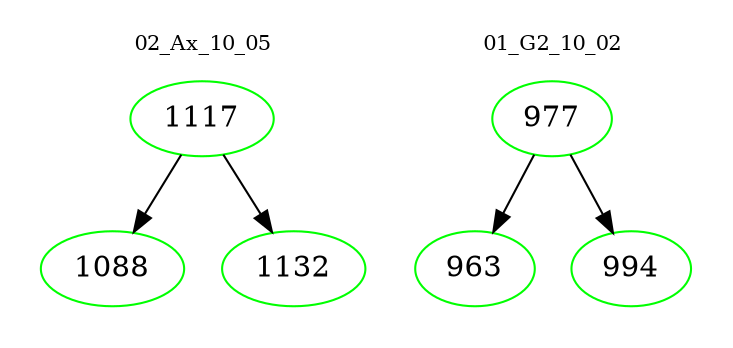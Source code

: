 digraph{
subgraph cluster_0 {
color = white
label = "02_Ax_10_05";
fontsize=10;
T0_1117 [label="1117", color="green"]
T0_1117 -> T0_1088 [color="black"]
T0_1088 [label="1088", color="green"]
T0_1117 -> T0_1132 [color="black"]
T0_1132 [label="1132", color="green"]
}
subgraph cluster_1 {
color = white
label = "01_G2_10_02";
fontsize=10;
T1_977 [label="977", color="green"]
T1_977 -> T1_963 [color="black"]
T1_963 [label="963", color="green"]
T1_977 -> T1_994 [color="black"]
T1_994 [label="994", color="green"]
}
}
